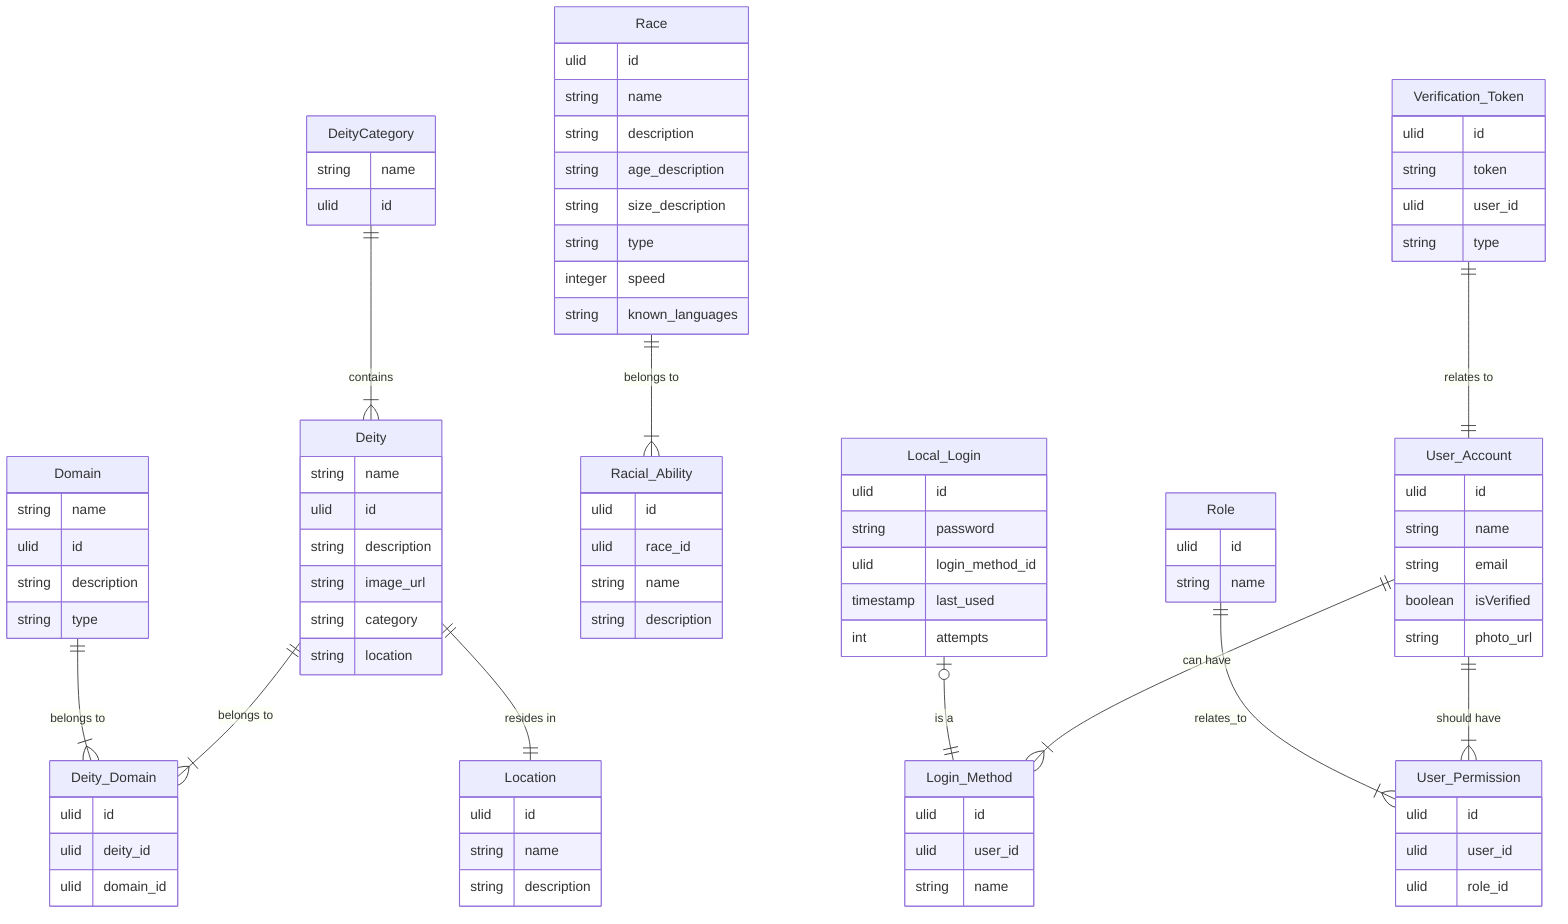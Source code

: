 erDiagram
    DeityCategory ||--|{ Deity : "contains"
    Deity ||--|{ Deity_Domain : "belongs to"
    Domain ||--|{ Deity_Domain : "belongs to"
    Deity ||--|| Location : "resides in"
    Race ||--|{ Racial_Ability : "belongs to"
    User_Account ||--|{ Login_Method : "can have"
    Local_Login |o--|| Login_Method : "is a"
    User_Account ||--|{ User_Permission : "should have"
    Verification_Token ||--|| User_Account : "relates to"
    Role ||--|{ User_Permission : "relates_to"
    DeityCategory {
        string name
        ulid id
    }
    Deity {
        string name
        ulid id
        string description
        string image_url
        string category
        string location
    }
    Domain {
        string name
        ulid id
        string description
        string type
    }
    Deity_Domain {
        ulid id
        ulid deity_id
        ulid domain_id
    }
    Location {
        ulid id
        string name
        string description
    }
    Race {
        ulid id
        string name
        string description
        string age_description
        string size_description
        string type
        integer speed
        string known_languages
    }
    Racial_Ability {
        ulid id
        ulid race_id
        string name
        string description
    }
    User_Account {
        ulid id
        string name
        string email
        boolean isVerified
        string photo_url
    }
    User_Permission {
        ulid id
        ulid user_id
        ulid role_id
    }
    Login_Method {
        ulid id
        ulid user_id
        string name
    }
    Local_Login {
        ulid id
        string password
        ulid login_method_id
        timestamp last_used
        int attempts
    }
    Role {
        ulid id
        string name
    }
    Verification_Token {
        ulid id
        string token
        ulid user_id
        string type
    }